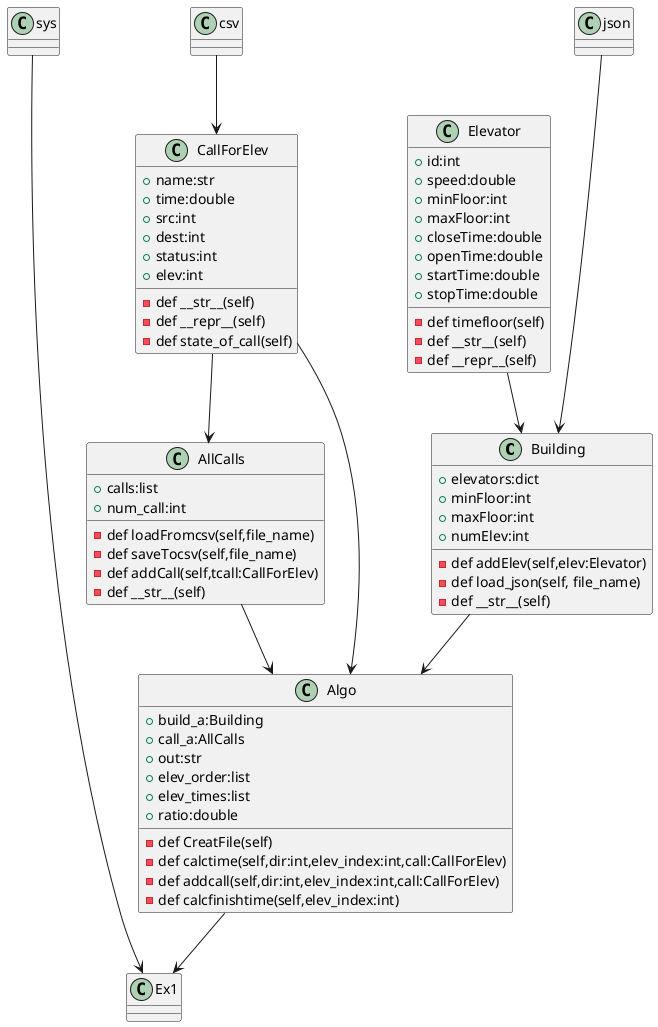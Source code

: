 @startuml

class Building {
    +elevators:dict
    +minFloor:int
    +maxFloor:int
    +numElev:int

    -def addElev(self,elev:Elevator)
    -def load_json(self, file_name)
    -def __str__(self)
}

class Elevator {
    +id:int
    +speed:double
    +minFloor:int
    +maxFloor:int
    +closeTime:double
    +openTime:double
    +startTime:double
    +stopTime:double

    -def timefloor(self)
    -def __str__(self)
    -def __repr__(self)
}

class AllCalls {
    +calls:list
    +num_call:int

    -def loadFromcsv(self,file_name)
    -def saveTocsv(self,file_name)
    -def addCall(self,tcall:CallForElev)
    -def __str__(self)
}

class CallForElev {
    +name:str
    +time:double
    +src:int
    +dest:int
    +status:int
    +elev:int

    -def __str__(self)
    -def __repr__(self)
    -def state_of_call(self)
}

class Algo {
    +build_a:Building
    +call_a:AllCalls
    +out:str
    +elev_order:list
    +elev_times:list
    +ratio:double

    -def CreatFile(self)
    -def calctime(self,dir:int,elev_index:int,call:CallForElev)
    -def addcall(self,dir:int,elev_index:int,call:CallForElev)
    -def calcfinishtime(self,elev_index:int)
}

Elevator --> Building
Building --> Algo
AllCalls --> Algo
CallForElev --> AllCalls
CallForElev --> Algo
csv --> CallForElev
json ---> Building
Algo --> Ex1
sys -----> Ex1

@enduml


